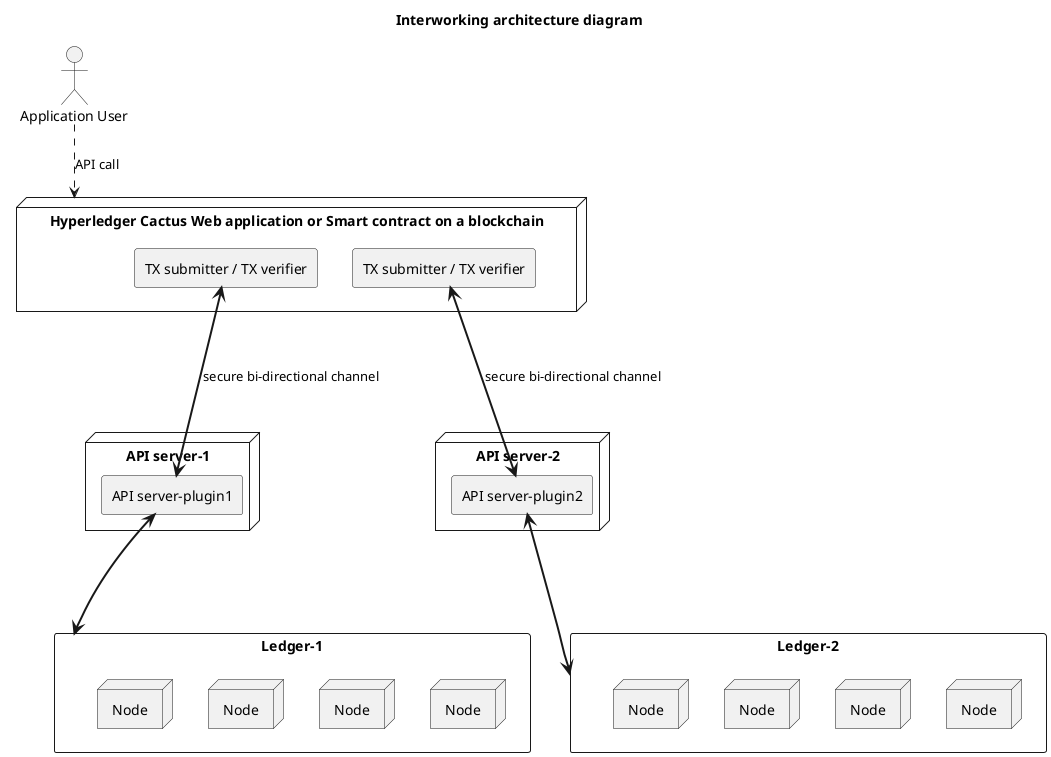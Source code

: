@startuml interworking-architecture-diagram

!include <material/common>
' To import the sprite file you DON'T need to place a prefix!

title Interworking architecture diagram

node "Hyperledger Cactus Web application or Smart contract on a blockchain" as web_app {
	rectangle "TX submitter / TX verifier" as txverifier1 {
	}
	rectangle "TX submitter / TX verifier" as txverifier2 {
	}
}

node "API server-1" as api_server1 {
	rectangle "API server-plugin1" as api_server_plugin1 {
	}
}

node "API server-2" as api_server2 {
	rectangle "API server-plugin2" as api_server_plugin2 {
	}
}

rectangle "Ledger-1" as ledger1 {
	node "Node" as ledger1_node1 {
	}
	node "Node" as ledger1_node2 {
	}
	node "Node" as ledger1_node3 {
	}
	node "Node" as ledger1_node4 {
	}
}

rectangle "Ledger-2" as ledger2 {
	node "Node" as ledger2_node1 {
	}
	node "Node" as ledger2_node2 {
	}
	node "Node" as ledger2_node3 {
	}
	node "Node" as ledger2_node4 {
	}
}

actor "Application User" as app_user

txverifier1 <===> api_server_plugin1: secure bi-directional channel
txverifier2 <===> api_server_plugin2: secure bi-directional channel
api_server_plugin1 <===> ledger1
api_server_plugin2 <===> ledger2
app_user ..> web_app: API call

@enduml
